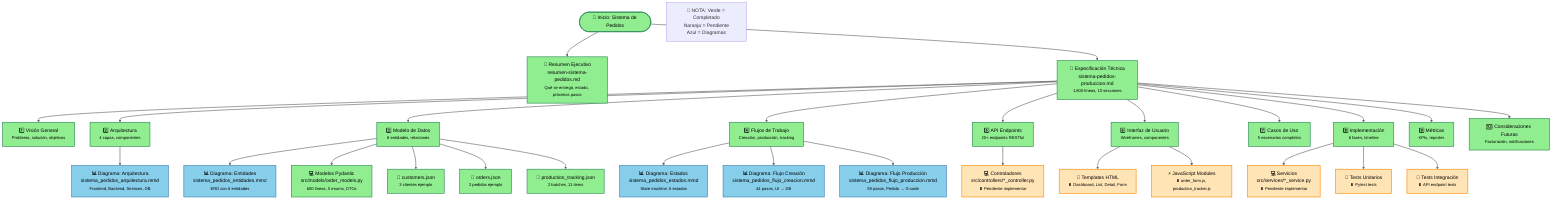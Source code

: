 graph TB
    Start([🚀 Inicio: Sistema de Pedidos])
    
    %% Nivel 1: Entrada Principal
    Start --> Resumen[📄 Resumen Ejecutivo<br/>resumen-sistema-pedidos.md<br/><small>Qué se entregó, estado, próximos pasos</small>]
    Start --> Spec[📖 Especificación Técnica<br/>sistema-pedidos-produccion.md<br/><small>1,800 líneas, 10 secciones</small>]
    
    %% Nivel 2: Desglose de Especificación
    Spec --> Vision[1️⃣ Visión General<br/><small>Problema, solución, objetivos</small>]
    Spec --> Arq[2️⃣ Arquitectura<br/><small>4 capas, componentes</small>]
    Spec --> Modelo[3️⃣ Modelo de Datos<br/><small>8 entidades, relaciones</small>]
    Spec --> Flujos[4️⃣ Flujos de Trabajo<br/><small>Creación, producción, tracking</small>]
    Spec --> API[5️⃣ API Endpoints<br/><small>20+ endpoints RESTful</small>]
    Spec --> UI[6️⃣ Interfaz de Usuario<br/><small>Wireframes, componentes</small>]
    Spec --> CU[7️⃣ Casos de Uso<br/><small>5 escenarios completos</small>]
    Spec --> Impl[8️⃣ Implementación<br/><small>6 fases, timeline</small>]
    Spec --> Metrics[9️⃣ Métricas<br/><small>KPIs, reportes</small>]
    Spec --> Future[🔟 Consideraciones Futuras<br/><small>Facturación, notificaciones</small>]
    
    %% Nivel 3: Diagramas
    Arq --> D1[📊 Diagrama: Arquitectura<br/>sistema_pedidos_arquitectura.mmd<br/><small>Frontend, Backend, Services, DB</small>]
    Modelo --> D2[📊 Diagrama: Entidades<br/>sistema_pedidos_entidades.mmd<br/><small>ERD con 8 entidades</small>]
    Flujos --> D3[📊 Diagrama: Estados<br/>sistema_pedidos_estados.mmd<br/><small>State machine, 6 estados</small>]
    Flujos --> D4[📊 Diagrama: Flujo Creación<br/>sistema_pedidos_flujo_creacion.mmd<br/><small>44 pasos, UI → DB</small>]
    Flujos --> D5[📊 Diagrama: Flujo Producción<br/>sistema_pedidos_flujo_produccion.mmd<br/><small>59 pasos, Pedido → G-code</small>]
    
    %% Nivel 4: Código
    Modelo --> Code1[💻 Modelos Pydantic<br/>src/models/order_models.py<br/><small>600 líneas, 5 enums, DTOs</small>]
    API --> Code2[💻 Controladores<br/>src/controllers/*_controller.py<br/><small>⏸️ Pendiente implementar</small>]
    Impl --> Code3[💻 Servicios<br/>src/services/*_service.py<br/><small>⏸️ Pendiente implementar</small>]
    
    %% Nivel 5: Base de Datos
    Modelo --> DB1[💾 customers.json<br/><small>3 clientes ejemplo</small>]
    Modelo --> DB2[💾 orders.json<br/><small>2 pedidos ejemplo</small>]
    Modelo --> DB3[💾 production_tracking.json<br/><small>2 batches, 11 items</small>]
    
    %% Nivel 6: Frontend (Pendiente)
    UI --> FE1[🎨 Templates HTML<br/><small>⏸️ Dashboard, List, Detail, Form</small>]
    UI --> FE2[⚡ JavaScript Modules<br/><small>⏸️ order_form.js, production_tracker.js</small>]
    
    %% Nivel 7: Testing (Pendiente)
    Impl --> Test1[🧪 Tests Unitarios<br/><small>⏸️ Pytest tests</small>]
    Impl --> Test2[🧪 Tests Integración<br/><small>⏸️ API endpoint tests</small>]
    
    %% Estilo de Nodos
    classDef completed fill:#90EE90,stroke:#2E8B57,stroke-width:2px,color:#000
    classDef pending fill:#FFE4B5,stroke:#FF8C00,stroke-width:2px,color:#000
    classDef diagram fill:#87CEEB,stroke:#4682B4,stroke-width:2px,color:#000
    classDef code fill:#DDA0DD,stroke:#8B008B,stroke-width:2px,color:#000
    classDef database fill:#F0E68C,stroke:#DAA520,stroke-width:2px,color:#000
    classDef frontend fill:#FFA07A,stroke:#FF6347,stroke-width:2px,color:#000
    
    class Start,Resumen,Spec,Vision,Arq,Modelo,Flujos,API,UI,CU,Impl,Metrics,Future,Code1,DB1,DB2,DB3 completed
    class D1,D2,D3,D4,D5 diagram
    class Code2,Code3,FE1,FE2,Test1,Test2 pending
    
    %% Notas
    note1[📝 NOTA: Verde = Completado<br/>Naranja = Pendiente<br/>Azul = Diagramas]
    
    %% Enlaces
    linkStyle default stroke:#666,stroke-width:2px